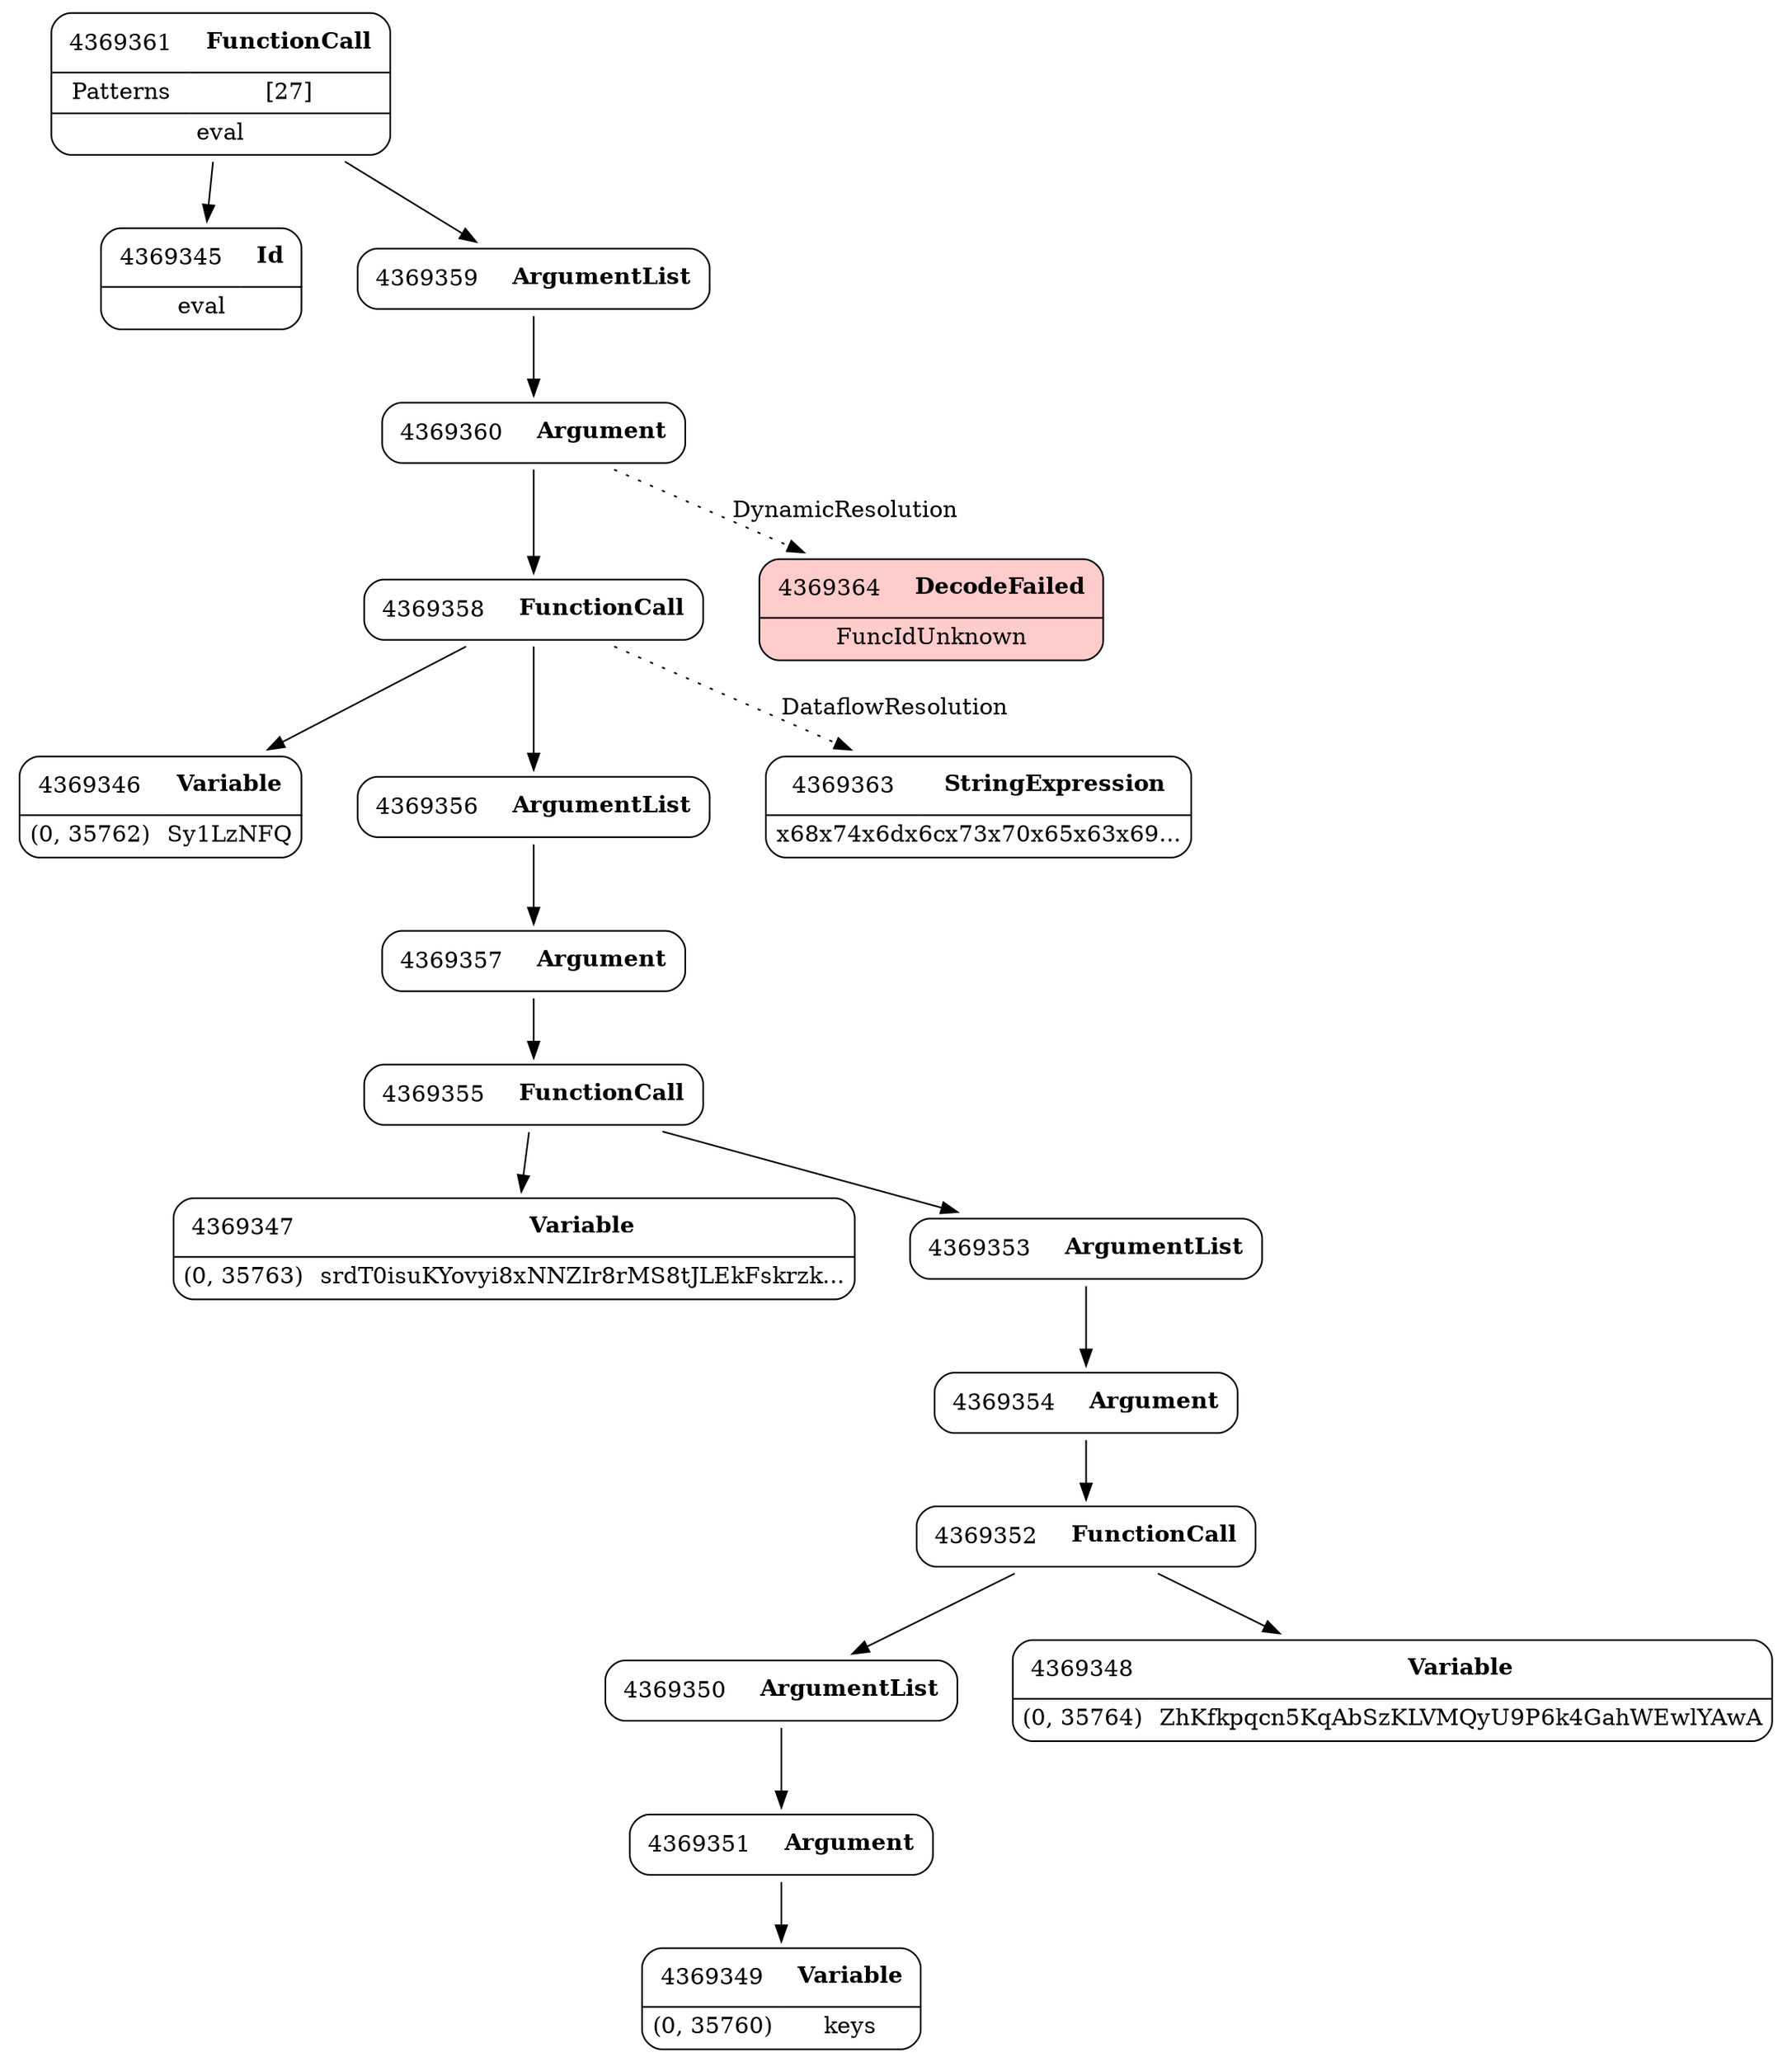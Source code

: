 digraph ast {
node [shape=none];
4369346 [label=<<TABLE border='1' cellspacing='0' cellpadding='10' style='rounded' ><TR><TD border='0'>4369346</TD><TD border='0'><B>Variable</B></TD></TR><HR/><TR><TD border='0' cellpadding='5'>(0, 35762)</TD><TD border='0' cellpadding='5'>Sy1LzNFQ</TD></TR></TABLE>>];
4369347 [label=<<TABLE border='1' cellspacing='0' cellpadding='10' style='rounded' ><TR><TD border='0'>4369347</TD><TD border='0'><B>Variable</B></TD></TR><HR/><TR><TD border='0' cellpadding='5'>(0, 35763)</TD><TD border='0' cellpadding='5'>srdT0isuKYovyi8xNNZIr8rMS8tJLEkFskrzk...</TD></TR></TABLE>>];
4369345 [label=<<TABLE border='1' cellspacing='0' cellpadding='10' style='rounded' ><TR><TD border='0'>4369345</TD><TD border='0'><B>Id</B></TD></TR><HR/><TR><TD border='0' cellpadding='5' colspan='2'>eval</TD></TR></TABLE>>];
4369350 [label=<<TABLE border='1' cellspacing='0' cellpadding='10' style='rounded' ><TR><TD border='0'>4369350</TD><TD border='0'><B>ArgumentList</B></TD></TR></TABLE>>];
4369350 -> 4369351 [weight=2];
4369351 [label=<<TABLE border='1' cellspacing='0' cellpadding='10' style='rounded' ><TR><TD border='0'>4369351</TD><TD border='0'><B>Argument</B></TD></TR></TABLE>>];
4369351 -> 4369349 [weight=2];
4369348 [label=<<TABLE border='1' cellspacing='0' cellpadding='10' style='rounded' ><TR><TD border='0'>4369348</TD><TD border='0'><B>Variable</B></TD></TR><HR/><TR><TD border='0' cellpadding='5'>(0, 35764)</TD><TD border='0' cellpadding='5'>ZhKfkpqcn5KqAbSzKLVMQyU9P6k4GahWEwlYAwA</TD></TR></TABLE>>];
4369349 [label=<<TABLE border='1' cellspacing='0' cellpadding='10' style='rounded' ><TR><TD border='0'>4369349</TD><TD border='0'><B>Variable</B></TD></TR><HR/><TR><TD border='0' cellpadding='5'>(0, 35760)</TD><TD border='0' cellpadding='5'>keys</TD></TR></TABLE>>];
4369354 [label=<<TABLE border='1' cellspacing='0' cellpadding='10' style='rounded' ><TR><TD border='0'>4369354</TD><TD border='0'><B>Argument</B></TD></TR></TABLE>>];
4369354 -> 4369352 [weight=2];
4369355 [label=<<TABLE border='1' cellspacing='0' cellpadding='10' style='rounded' ><TR><TD border='0'>4369355</TD><TD border='0'><B>FunctionCall</B></TD></TR></TABLE>>];
4369355 -> 4369347 [weight=2];
4369355 -> 4369353 [weight=2];
4369352 [label=<<TABLE border='1' cellspacing='0' cellpadding='10' style='rounded' ><TR><TD border='0'>4369352</TD><TD border='0'><B>FunctionCall</B></TD></TR></TABLE>>];
4369352 -> 4369348 [weight=2];
4369352 -> 4369350 [weight=2];
4369353 [label=<<TABLE border='1' cellspacing='0' cellpadding='10' style='rounded' ><TR><TD border='0'>4369353</TD><TD border='0'><B>ArgumentList</B></TD></TR></TABLE>>];
4369353 -> 4369354 [weight=2];
4369358 [label=<<TABLE border='1' cellspacing='0' cellpadding='10' style='rounded' ><TR><TD border='0'>4369358</TD><TD border='0'><B>FunctionCall</B></TD></TR></TABLE>>];
4369358 -> 4369346 [weight=2];
4369358 -> 4369356 [weight=2];
4369358 -> 4369363 [style=dotted,label=DataflowResolution];
4369359 [label=<<TABLE border='1' cellspacing='0' cellpadding='10' style='rounded' ><TR><TD border='0'>4369359</TD><TD border='0'><B>ArgumentList</B></TD></TR></TABLE>>];
4369359 -> 4369360 [weight=2];
4369356 [label=<<TABLE border='1' cellspacing='0' cellpadding='10' style='rounded' ><TR><TD border='0'>4369356</TD><TD border='0'><B>ArgumentList</B></TD></TR></TABLE>>];
4369356 -> 4369357 [weight=2];
4369357 [label=<<TABLE border='1' cellspacing='0' cellpadding='10' style='rounded' ><TR><TD border='0'>4369357</TD><TD border='0'><B>Argument</B></TD></TR></TABLE>>];
4369357 -> 4369355 [weight=2];
4369363 [label=<<TABLE border='1' cellspacing='0' cellpadding='10' style='rounded' ><TR><TD border='0'>4369363</TD><TD border='0'><B>StringExpression</B></TD></TR><HR/><TR><TD border='0' cellpadding='5' colspan='2'>x68x74x6dx6cx73x70x65x63x69...</TD></TR></TABLE>>];
4369360 [label=<<TABLE border='1' cellspacing='0' cellpadding='10' style='rounded' ><TR><TD border='0'>4369360</TD><TD border='0'><B>Argument</B></TD></TR></TABLE>>];
4369360 -> 4369358 [weight=2];
4369360 -> 4369364 [style=dotted,label=DynamicResolution];
4369361 [label=<<TABLE border='1' cellspacing='0' cellpadding='10' style='rounded' ><TR><TD border='0'>4369361</TD><TD border='0'><B>FunctionCall</B></TD></TR><HR/><TR><TD border='0' cellpadding='5'>Patterns</TD><TD border='0' cellpadding='5'>[27]</TD></TR><HR/><TR><TD border='0' cellpadding='5' colspan='2'>eval</TD></TR></TABLE>>];
4369361 -> 4369345 [weight=2];
4369361 -> 4369359 [weight=2];
4369364 [label=<<TABLE border='1' cellspacing='0' cellpadding='10' style='rounded' bgcolor='#FFCCCC' ><TR><TD border='0'>4369364</TD><TD border='0'><B>DecodeFailed</B></TD></TR><HR/><TR><TD border='0' cellpadding='5' colspan='2'>FuncIdUnknown</TD></TR></TABLE>>];
}
